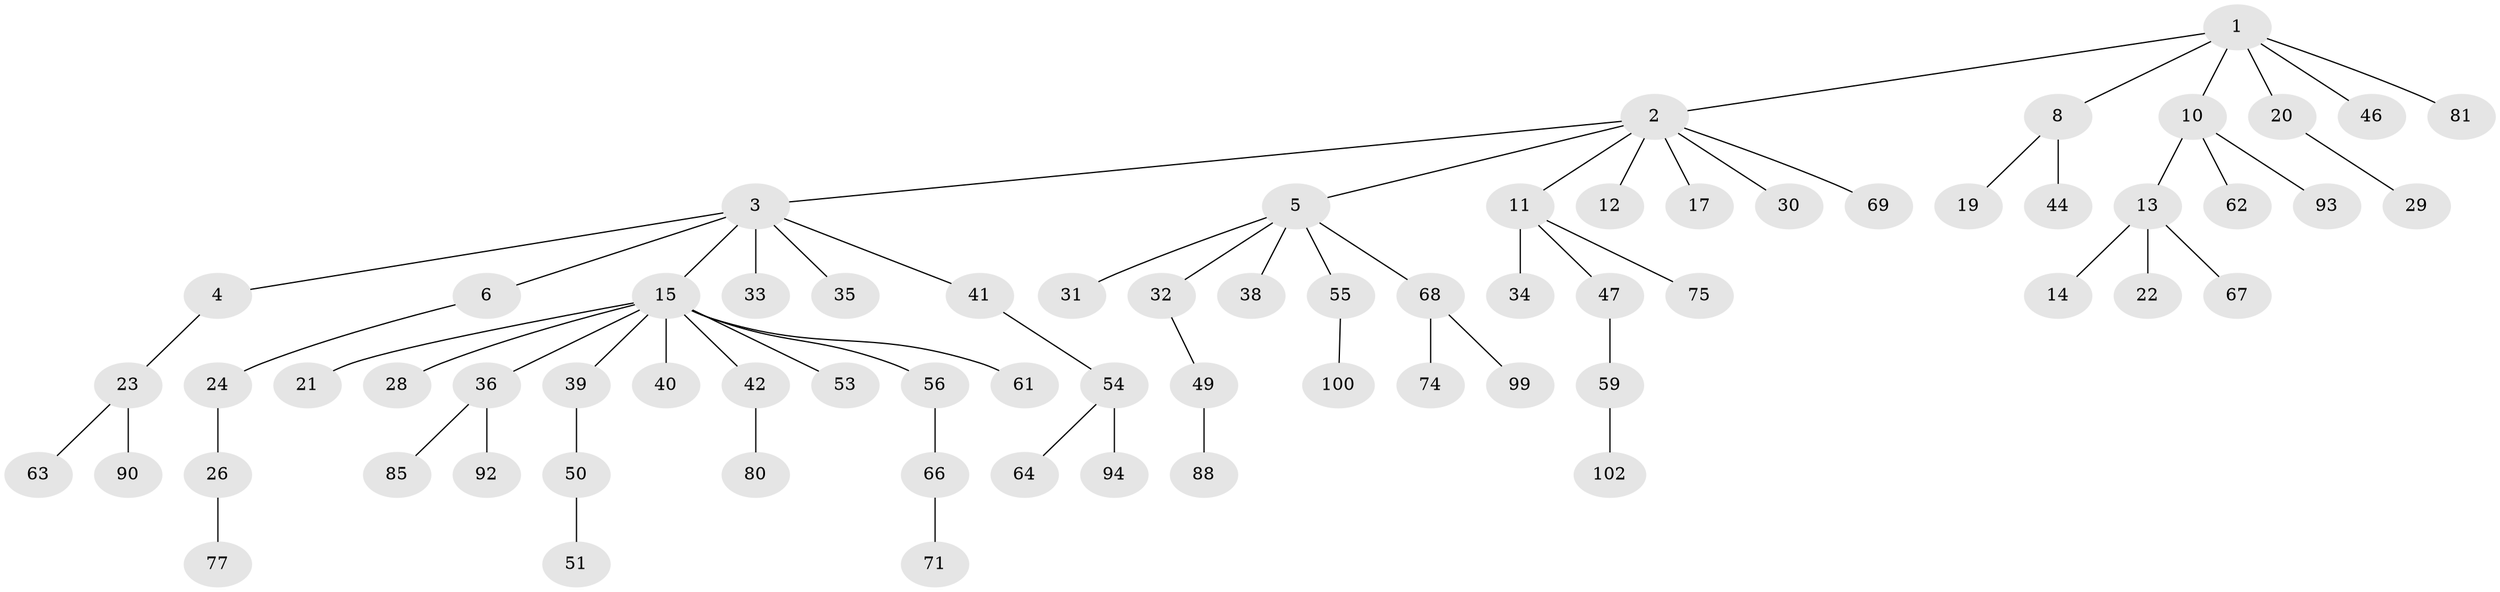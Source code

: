 // original degree distribution, {7: 0.0196078431372549, 8: 0.00980392156862745, 2: 0.19607843137254902, 5: 0.0196078431372549, 3: 0.17647058823529413, 1: 0.5392156862745098, 4: 0.029411764705882353, 9: 0.00980392156862745}
// Generated by graph-tools (version 1.1) at 2025/42/03/06/25 10:42:04]
// undirected, 69 vertices, 68 edges
graph export_dot {
graph [start="1"]
  node [color=gray90,style=filled];
  1 [super="+27"];
  2 [super="+7"];
  3 [super="+9"];
  4;
  5 [super="+18"];
  6 [super="+91"];
  8;
  10 [super="+45"];
  11 [super="+25"];
  12 [super="+96"];
  13 [super="+48"];
  14;
  15 [super="+16"];
  17 [super="+65"];
  19;
  20 [super="+52"];
  21;
  22;
  23 [super="+43"];
  24 [super="+82"];
  26 [super="+37"];
  28;
  29;
  30;
  31;
  32 [super="+98"];
  33;
  34;
  35 [super="+84"];
  36 [super="+86"];
  38 [super="+87"];
  39;
  40 [super="+79"];
  41;
  42 [super="+73"];
  44 [super="+60"];
  46;
  47 [super="+70"];
  49 [super="+72"];
  50 [super="+76"];
  51 [super="+83"];
  53;
  54 [super="+57"];
  55 [super="+58"];
  56;
  59 [super="+95"];
  61;
  62;
  63;
  64;
  66 [super="+78"];
  67;
  68 [super="+89"];
  69 [super="+97"];
  71;
  74;
  75 [super="+101"];
  77;
  80;
  81;
  85;
  88;
  90;
  92;
  93;
  94;
  99;
  100;
  102;
  1 -- 2;
  1 -- 8;
  1 -- 10;
  1 -- 20;
  1 -- 46;
  1 -- 81;
  2 -- 3;
  2 -- 5;
  2 -- 12;
  2 -- 30;
  2 -- 69;
  2 -- 17;
  2 -- 11;
  3 -- 4;
  3 -- 6;
  3 -- 15;
  3 -- 33;
  3 -- 35;
  3 -- 41;
  4 -- 23;
  5 -- 32;
  5 -- 38;
  5 -- 55;
  5 -- 68;
  5 -- 31;
  6 -- 24;
  8 -- 19;
  8 -- 44;
  10 -- 13;
  10 -- 62;
  10 -- 93;
  11 -- 34;
  11 -- 75;
  11 -- 47;
  13 -- 14;
  13 -- 22;
  13 -- 67;
  15 -- 21;
  15 -- 36;
  15 -- 39;
  15 -- 40;
  15 -- 42;
  15 -- 56;
  15 -- 61;
  15 -- 28;
  15 -- 53;
  20 -- 29;
  23 -- 90;
  23 -- 63;
  24 -- 26;
  26 -- 77;
  32 -- 49;
  36 -- 85;
  36 -- 92;
  39 -- 50;
  41 -- 54;
  42 -- 80;
  47 -- 59;
  49 -- 88;
  50 -- 51;
  54 -- 64;
  54 -- 94;
  55 -- 100;
  56 -- 66;
  59 -- 102;
  66 -- 71;
  68 -- 74;
  68 -- 99;
}
